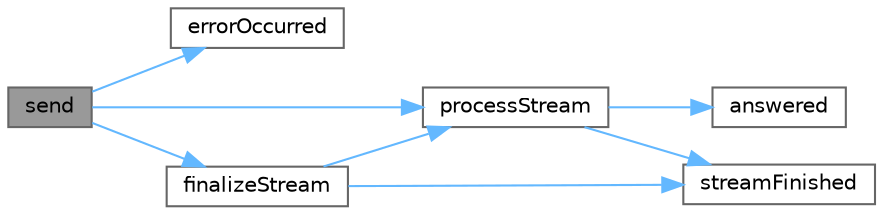 digraph "send"
{
 // LATEX_PDF_SIZE
  bgcolor="transparent";
  edge [fontname=Helvetica,fontsize=10,labelfontname=Helvetica,labelfontsize=10];
  node [fontname=Helvetica,fontsize=10,shape=box,height=0.2,width=0.4];
  rankdir="LR";
  Node1 [id="Node000001",label="send",height=0.2,width=0.4,color="gray40", fillcolor="grey60", style="filled", fontcolor="black",tooltip="发送聊天请求"];
  Node1 -> Node2 [id="edge1_Node000001_Node000002",color="steelblue1",style="solid",tooltip=" "];
  Node2 [id="Node000002",label="errorOccurred",height=0.2,width=0.4,color="grey40", fillcolor="white", style="filled",URL="$class_chat.html#a3d66d3942655f6a4ae32d89e303673c4",tooltip="错误发生信号"];
  Node1 -> Node3 [id="edge2_Node000001_Node000003",color="steelblue1",style="solid",tooltip=" "];
  Node3 [id="Node000003",label="finalizeStream",height=0.2,width=0.4,color="grey40", fillcolor="white", style="filled",URL="$class_chat.html#ac8f60511b54d241ee625edf4975f0ec6",tooltip="结束流式响应"];
  Node3 -> Node4 [id="edge3_Node000003_Node000004",color="steelblue1",style="solid",tooltip=" "];
  Node4 [id="Node000004",label="processStream",height=0.2,width=0.4,color="grey40", fillcolor="white", style="filled",URL="$class_chat.html#a304012c13cd76db2e9c2e5e8f26e3514",tooltip="处理流式响应数据"];
  Node4 -> Node5 [id="edge4_Node000004_Node000005",color="steelblue1",style="solid",tooltip=" "];
  Node5 [id="Node000005",label="answered",height=0.2,width=0.4,color="grey40", fillcolor="white", style="filled",URL="$class_chat.html#ab8dc8c354792856d8dcf5ce6f91c3afb",tooltip="接收到回答信号"];
  Node4 -> Node6 [id="edge5_Node000004_Node000006",color="steelblue1",style="solid",tooltip=" "];
  Node6 [id="Node000006",label="streamFinished",height=0.2,width=0.4,color="grey40", fillcolor="white", style="filled",URL="$class_chat.html#a2a16072a024e4c655024ad9a2a07030c",tooltip="流式响应结束信号"];
  Node3 -> Node6 [id="edge6_Node000003_Node000006",color="steelblue1",style="solid",tooltip=" "];
  Node1 -> Node4 [id="edge7_Node000001_Node000004",color="steelblue1",style="solid",tooltip=" "];
}

